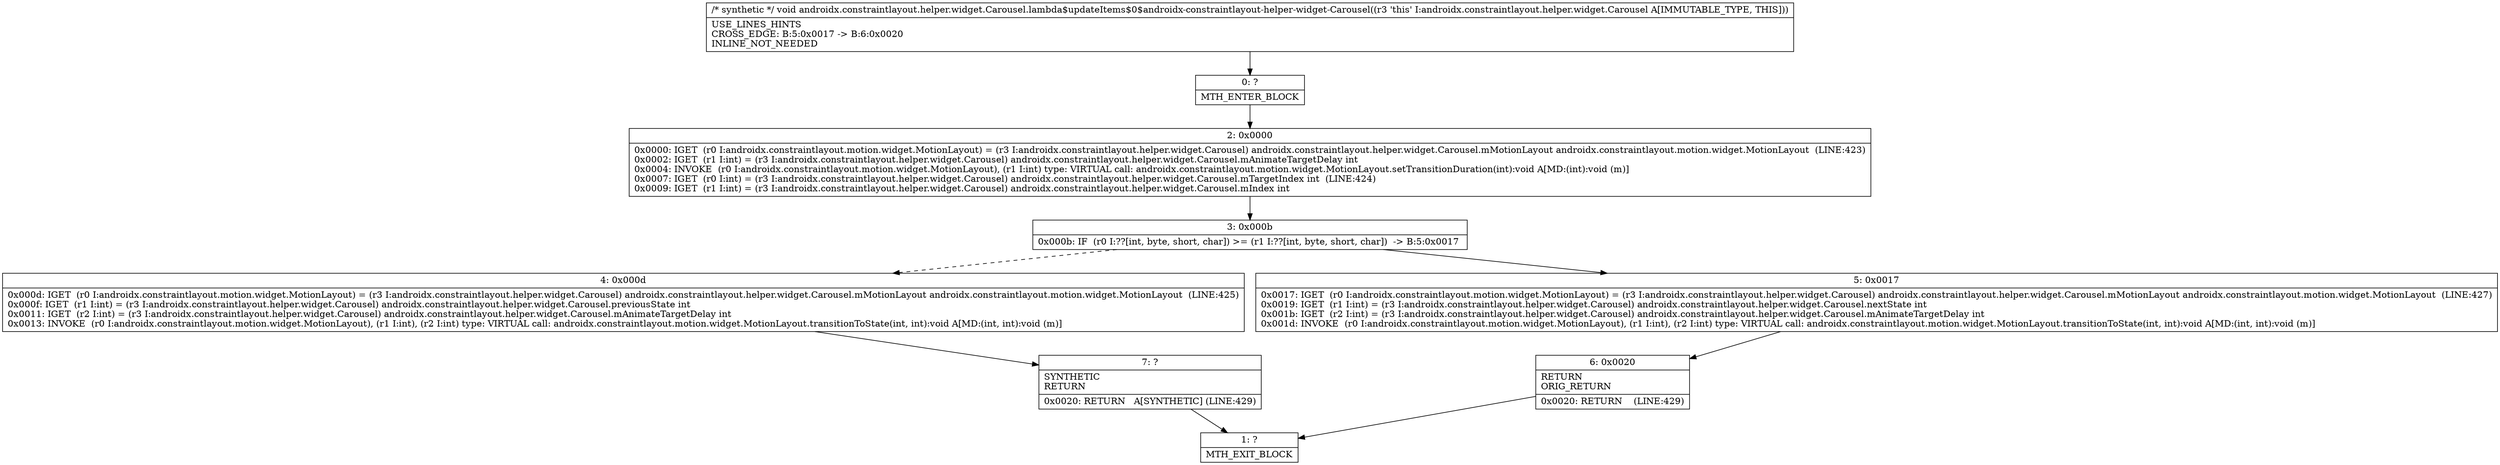 digraph "CFG forandroidx.constraintlayout.helper.widget.Carousel.lambda$updateItems$0$androidx\-constraintlayout\-helper\-widget\-Carousel()V" {
Node_0 [shape=record,label="{0\:\ ?|MTH_ENTER_BLOCK\l}"];
Node_2 [shape=record,label="{2\:\ 0x0000|0x0000: IGET  (r0 I:androidx.constraintlayout.motion.widget.MotionLayout) = (r3 I:androidx.constraintlayout.helper.widget.Carousel) androidx.constraintlayout.helper.widget.Carousel.mMotionLayout androidx.constraintlayout.motion.widget.MotionLayout  (LINE:423)\l0x0002: IGET  (r1 I:int) = (r3 I:androidx.constraintlayout.helper.widget.Carousel) androidx.constraintlayout.helper.widget.Carousel.mAnimateTargetDelay int \l0x0004: INVOKE  (r0 I:androidx.constraintlayout.motion.widget.MotionLayout), (r1 I:int) type: VIRTUAL call: androidx.constraintlayout.motion.widget.MotionLayout.setTransitionDuration(int):void A[MD:(int):void (m)]\l0x0007: IGET  (r0 I:int) = (r3 I:androidx.constraintlayout.helper.widget.Carousel) androidx.constraintlayout.helper.widget.Carousel.mTargetIndex int  (LINE:424)\l0x0009: IGET  (r1 I:int) = (r3 I:androidx.constraintlayout.helper.widget.Carousel) androidx.constraintlayout.helper.widget.Carousel.mIndex int \l}"];
Node_3 [shape=record,label="{3\:\ 0x000b|0x000b: IF  (r0 I:??[int, byte, short, char]) \>= (r1 I:??[int, byte, short, char])  \-\> B:5:0x0017 \l}"];
Node_4 [shape=record,label="{4\:\ 0x000d|0x000d: IGET  (r0 I:androidx.constraintlayout.motion.widget.MotionLayout) = (r3 I:androidx.constraintlayout.helper.widget.Carousel) androidx.constraintlayout.helper.widget.Carousel.mMotionLayout androidx.constraintlayout.motion.widget.MotionLayout  (LINE:425)\l0x000f: IGET  (r1 I:int) = (r3 I:androidx.constraintlayout.helper.widget.Carousel) androidx.constraintlayout.helper.widget.Carousel.previousState int \l0x0011: IGET  (r2 I:int) = (r3 I:androidx.constraintlayout.helper.widget.Carousel) androidx.constraintlayout.helper.widget.Carousel.mAnimateTargetDelay int \l0x0013: INVOKE  (r0 I:androidx.constraintlayout.motion.widget.MotionLayout), (r1 I:int), (r2 I:int) type: VIRTUAL call: androidx.constraintlayout.motion.widget.MotionLayout.transitionToState(int, int):void A[MD:(int, int):void (m)]\l}"];
Node_7 [shape=record,label="{7\:\ ?|SYNTHETIC\lRETURN\l|0x0020: RETURN   A[SYNTHETIC] (LINE:429)\l}"];
Node_1 [shape=record,label="{1\:\ ?|MTH_EXIT_BLOCK\l}"];
Node_5 [shape=record,label="{5\:\ 0x0017|0x0017: IGET  (r0 I:androidx.constraintlayout.motion.widget.MotionLayout) = (r3 I:androidx.constraintlayout.helper.widget.Carousel) androidx.constraintlayout.helper.widget.Carousel.mMotionLayout androidx.constraintlayout.motion.widget.MotionLayout  (LINE:427)\l0x0019: IGET  (r1 I:int) = (r3 I:androidx.constraintlayout.helper.widget.Carousel) androidx.constraintlayout.helper.widget.Carousel.nextState int \l0x001b: IGET  (r2 I:int) = (r3 I:androidx.constraintlayout.helper.widget.Carousel) androidx.constraintlayout.helper.widget.Carousel.mAnimateTargetDelay int \l0x001d: INVOKE  (r0 I:androidx.constraintlayout.motion.widget.MotionLayout), (r1 I:int), (r2 I:int) type: VIRTUAL call: androidx.constraintlayout.motion.widget.MotionLayout.transitionToState(int, int):void A[MD:(int, int):void (m)]\l}"];
Node_6 [shape=record,label="{6\:\ 0x0020|RETURN\lORIG_RETURN\l|0x0020: RETURN    (LINE:429)\l}"];
MethodNode[shape=record,label="{\/* synthetic *\/ void androidx.constraintlayout.helper.widget.Carousel.lambda$updateItems$0$androidx\-constraintlayout\-helper\-widget\-Carousel((r3 'this' I:androidx.constraintlayout.helper.widget.Carousel A[IMMUTABLE_TYPE, THIS]))  | USE_LINES_HINTS\lCROSS_EDGE: B:5:0x0017 \-\> B:6:0x0020\lINLINE_NOT_NEEDED\l}"];
MethodNode -> Node_0;Node_0 -> Node_2;
Node_2 -> Node_3;
Node_3 -> Node_4[style=dashed];
Node_3 -> Node_5;
Node_4 -> Node_7;
Node_7 -> Node_1;
Node_5 -> Node_6;
Node_6 -> Node_1;
}

